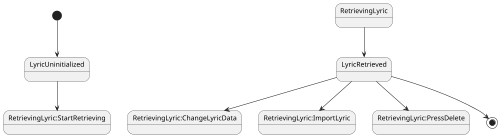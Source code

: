 @startuml SongInfoPageState
scale 500 width

[*] --> LyricUninitialized
LyricUninitialized-->RetrievingLyric:StartRetrieving
RetrievingLyric-->LyricRetrieved
LyricRetrieved-->RetrievingLyric:ChangeLyricData
LyricRetrieved-->RetrievingLyric:ImportLyric
LyricRetrieved-->RetrievingLyric:PressDelete
LyricRetrieved-->[*]

@enduml